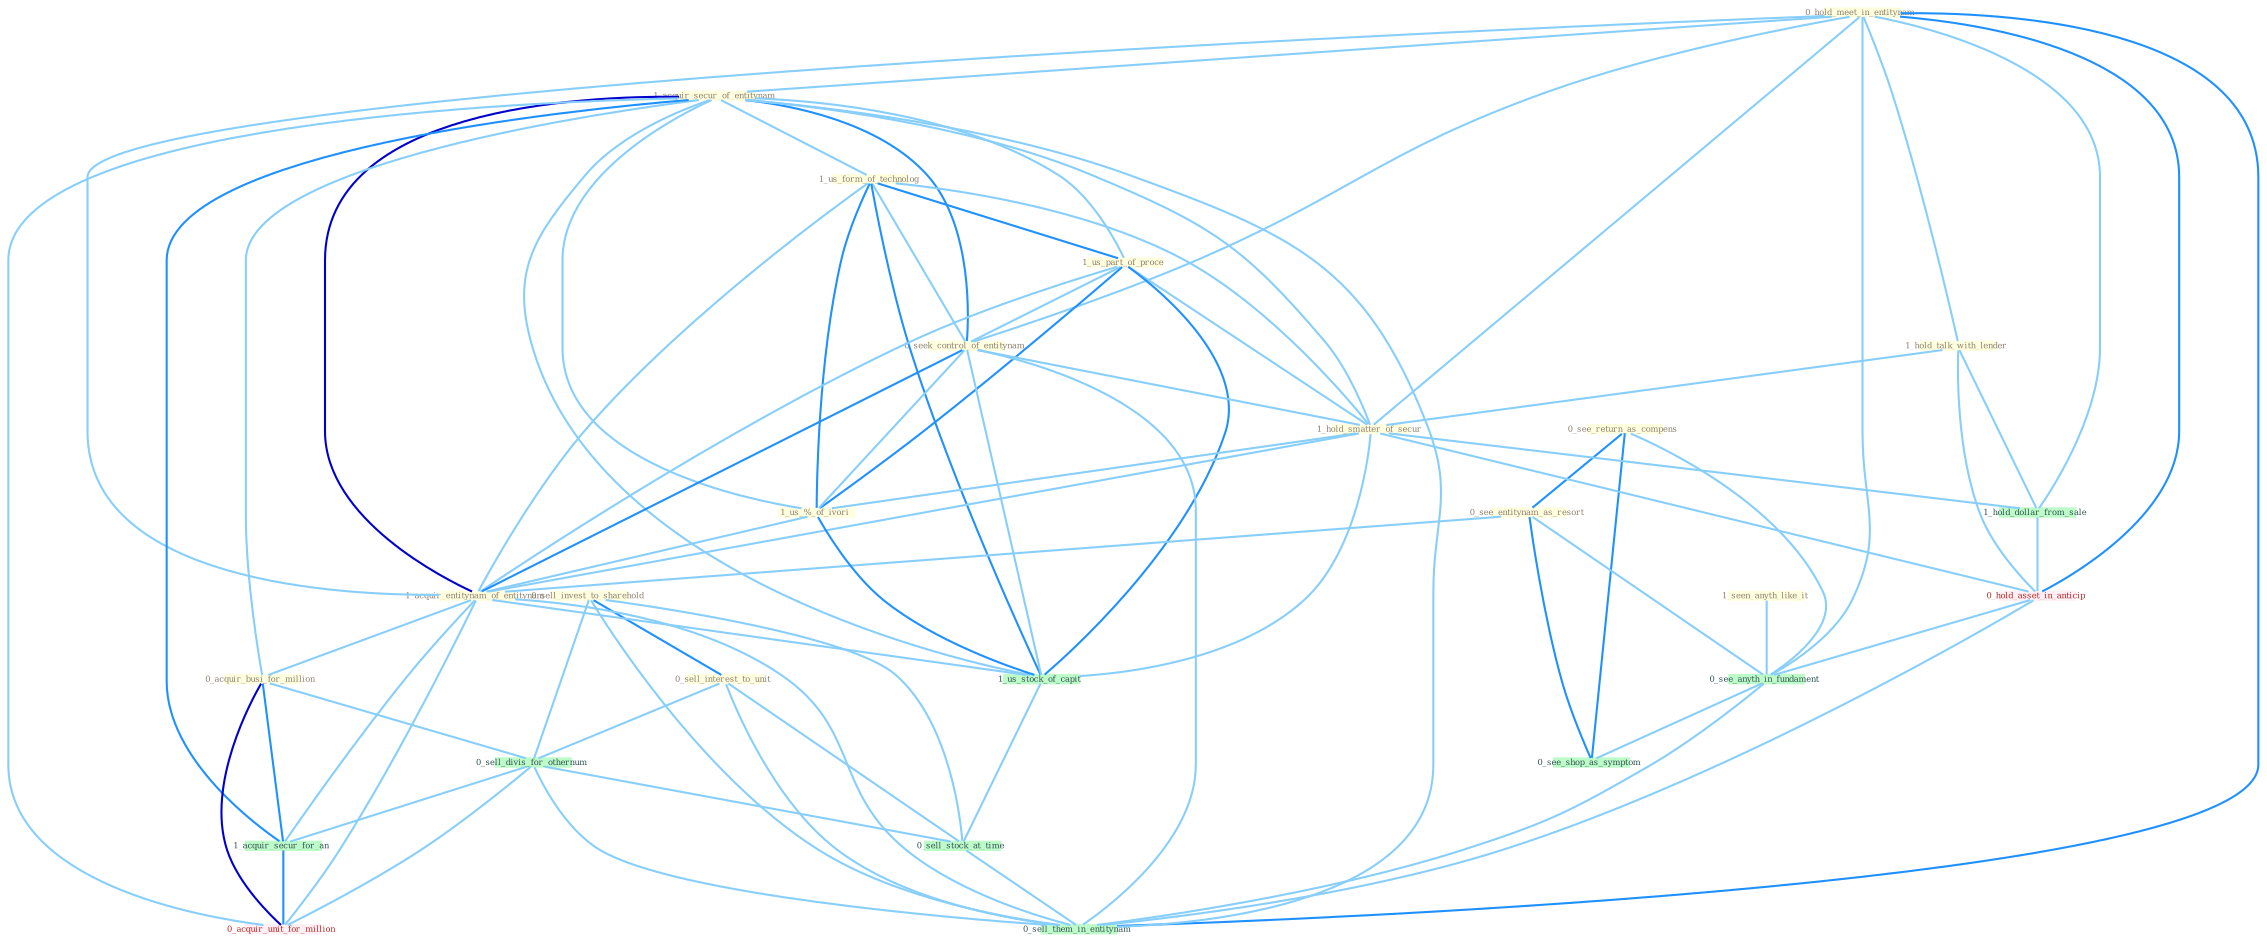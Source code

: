 Graph G{ 
    node
    [shape=polygon,style=filled,width=.5,height=.06,color="#BDFCC9",fixedsize=true,fontsize=4,
    fontcolor="#2f4f4f"];
    {node
    [color="#ffffe0", fontcolor="#8b7d6b"] "0_hold_meet_in_entitynam " "1_seen_anyth_like_it " "0_sell_invest_to_sharehold " "1_acquir_secur_of_entitynam " "1_hold_talk_with_lender " "1_us_form_of_technolog " "1_us_part_of_proce " "0_seek_control_of_entitynam " "0_see_return_as_compens " "0_see_entitynam_as_resort " "1_hold_smatter_of_secur " "1_us_%_of_ivori " "1_acquir_entitynam_of_entitynam " "0_sell_interest_to_unit " "0_acquir_busi_for_million "}
{node [color="#fff0f5", fontcolor="#b22222"] "0_hold_asset_in_anticip " "0_acquir_unit_for_million "}
edge [color="#B0E2FF"];

	"0_hold_meet_in_entitynam " -- "1_acquir_secur_of_entitynam " [w="1", color="#87cefa" ];
	"0_hold_meet_in_entitynam " -- "1_hold_talk_with_lender " [w="1", color="#87cefa" ];
	"0_hold_meet_in_entitynam " -- "0_seek_control_of_entitynam " [w="1", color="#87cefa" ];
	"0_hold_meet_in_entitynam " -- "1_hold_smatter_of_secur " [w="1", color="#87cefa" ];
	"0_hold_meet_in_entitynam " -- "1_acquir_entitynam_of_entitynam " [w="1", color="#87cefa" ];
	"0_hold_meet_in_entitynam " -- "1_hold_dollar_from_sale " [w="1", color="#87cefa" ];
	"0_hold_meet_in_entitynam " -- "0_hold_asset_in_anticip " [w="2", color="#1e90ff" , len=0.8];
	"0_hold_meet_in_entitynam " -- "0_see_anyth_in_fundament " [w="1", color="#87cefa" ];
	"0_hold_meet_in_entitynam " -- "0_sell_them_in_entitynam " [w="2", color="#1e90ff" , len=0.8];
	"1_seen_anyth_like_it " -- "0_see_anyth_in_fundament " [w="1", color="#87cefa" ];
	"0_sell_invest_to_sharehold " -- "0_sell_interest_to_unit " [w="2", color="#1e90ff" , len=0.8];
	"0_sell_invest_to_sharehold " -- "0_sell_divis_for_othernum " [w="1", color="#87cefa" ];
	"0_sell_invest_to_sharehold " -- "0_sell_stock_at_time " [w="1", color="#87cefa" ];
	"0_sell_invest_to_sharehold " -- "0_sell_them_in_entitynam " [w="1", color="#87cefa" ];
	"1_acquir_secur_of_entitynam " -- "1_us_form_of_technolog " [w="1", color="#87cefa" ];
	"1_acquir_secur_of_entitynam " -- "1_us_part_of_proce " [w="1", color="#87cefa" ];
	"1_acquir_secur_of_entitynam " -- "0_seek_control_of_entitynam " [w="2", color="#1e90ff" , len=0.8];
	"1_acquir_secur_of_entitynam " -- "1_hold_smatter_of_secur " [w="1", color="#87cefa" ];
	"1_acquir_secur_of_entitynam " -- "1_us_%_of_ivori " [w="1", color="#87cefa" ];
	"1_acquir_secur_of_entitynam " -- "1_acquir_entitynam_of_entitynam " [w="3", color="#0000cd" , len=0.6];
	"1_acquir_secur_of_entitynam " -- "0_acquir_busi_for_million " [w="1", color="#87cefa" ];
	"1_acquir_secur_of_entitynam " -- "1_acquir_secur_for_an " [w="2", color="#1e90ff" , len=0.8];
	"1_acquir_secur_of_entitynam " -- "1_us_stock_of_capit " [w="1", color="#87cefa" ];
	"1_acquir_secur_of_entitynam " -- "0_acquir_unit_for_million " [w="1", color="#87cefa" ];
	"1_acquir_secur_of_entitynam " -- "0_sell_them_in_entitynam " [w="1", color="#87cefa" ];
	"1_hold_talk_with_lender " -- "1_hold_smatter_of_secur " [w="1", color="#87cefa" ];
	"1_hold_talk_with_lender " -- "1_hold_dollar_from_sale " [w="1", color="#87cefa" ];
	"1_hold_talk_with_lender " -- "0_hold_asset_in_anticip " [w="1", color="#87cefa" ];
	"1_us_form_of_technolog " -- "1_us_part_of_proce " [w="2", color="#1e90ff" , len=0.8];
	"1_us_form_of_technolog " -- "0_seek_control_of_entitynam " [w="1", color="#87cefa" ];
	"1_us_form_of_technolog " -- "1_hold_smatter_of_secur " [w="1", color="#87cefa" ];
	"1_us_form_of_technolog " -- "1_us_%_of_ivori " [w="2", color="#1e90ff" , len=0.8];
	"1_us_form_of_technolog " -- "1_acquir_entitynam_of_entitynam " [w="1", color="#87cefa" ];
	"1_us_form_of_technolog " -- "1_us_stock_of_capit " [w="2", color="#1e90ff" , len=0.8];
	"1_us_part_of_proce " -- "0_seek_control_of_entitynam " [w="1", color="#87cefa" ];
	"1_us_part_of_proce " -- "1_hold_smatter_of_secur " [w="1", color="#87cefa" ];
	"1_us_part_of_proce " -- "1_us_%_of_ivori " [w="2", color="#1e90ff" , len=0.8];
	"1_us_part_of_proce " -- "1_acquir_entitynam_of_entitynam " [w="1", color="#87cefa" ];
	"1_us_part_of_proce " -- "1_us_stock_of_capit " [w="2", color="#1e90ff" , len=0.8];
	"0_seek_control_of_entitynam " -- "1_hold_smatter_of_secur " [w="1", color="#87cefa" ];
	"0_seek_control_of_entitynam " -- "1_us_%_of_ivori " [w="1", color="#87cefa" ];
	"0_seek_control_of_entitynam " -- "1_acquir_entitynam_of_entitynam " [w="2", color="#1e90ff" , len=0.8];
	"0_seek_control_of_entitynam " -- "1_us_stock_of_capit " [w="1", color="#87cefa" ];
	"0_seek_control_of_entitynam " -- "0_sell_them_in_entitynam " [w="1", color="#87cefa" ];
	"0_see_return_as_compens " -- "0_see_entitynam_as_resort " [w="2", color="#1e90ff" , len=0.8];
	"0_see_return_as_compens " -- "0_see_anyth_in_fundament " [w="1", color="#87cefa" ];
	"0_see_return_as_compens " -- "0_see_shop_as_symptom " [w="2", color="#1e90ff" , len=0.8];
	"0_see_entitynam_as_resort " -- "1_acquir_entitynam_of_entitynam " [w="1", color="#87cefa" ];
	"0_see_entitynam_as_resort " -- "0_see_anyth_in_fundament " [w="1", color="#87cefa" ];
	"0_see_entitynam_as_resort " -- "0_see_shop_as_symptom " [w="2", color="#1e90ff" , len=0.8];
	"1_hold_smatter_of_secur " -- "1_us_%_of_ivori " [w="1", color="#87cefa" ];
	"1_hold_smatter_of_secur " -- "1_acquir_entitynam_of_entitynam " [w="1", color="#87cefa" ];
	"1_hold_smatter_of_secur " -- "1_us_stock_of_capit " [w="1", color="#87cefa" ];
	"1_hold_smatter_of_secur " -- "1_hold_dollar_from_sale " [w="1", color="#87cefa" ];
	"1_hold_smatter_of_secur " -- "0_hold_asset_in_anticip " [w="1", color="#87cefa" ];
	"1_us_%_of_ivori " -- "1_acquir_entitynam_of_entitynam " [w="1", color="#87cefa" ];
	"1_us_%_of_ivori " -- "1_us_stock_of_capit " [w="2", color="#1e90ff" , len=0.8];
	"1_acquir_entitynam_of_entitynam " -- "0_acquir_busi_for_million " [w="1", color="#87cefa" ];
	"1_acquir_entitynam_of_entitynam " -- "1_acquir_secur_for_an " [w="1", color="#87cefa" ];
	"1_acquir_entitynam_of_entitynam " -- "1_us_stock_of_capit " [w="1", color="#87cefa" ];
	"1_acquir_entitynam_of_entitynam " -- "0_acquir_unit_for_million " [w="1", color="#87cefa" ];
	"1_acquir_entitynam_of_entitynam " -- "0_sell_them_in_entitynam " [w="1", color="#87cefa" ];
	"0_sell_interest_to_unit " -- "0_sell_divis_for_othernum " [w="1", color="#87cefa" ];
	"0_sell_interest_to_unit " -- "0_sell_stock_at_time " [w="1", color="#87cefa" ];
	"0_sell_interest_to_unit " -- "0_sell_them_in_entitynam " [w="1", color="#87cefa" ];
	"0_acquir_busi_for_million " -- "0_sell_divis_for_othernum " [w="1", color="#87cefa" ];
	"0_acquir_busi_for_million " -- "1_acquir_secur_for_an " [w="2", color="#1e90ff" , len=0.8];
	"0_acquir_busi_for_million " -- "0_acquir_unit_for_million " [w="3", color="#0000cd" , len=0.6];
	"0_sell_divis_for_othernum " -- "1_acquir_secur_for_an " [w="1", color="#87cefa" ];
	"0_sell_divis_for_othernum " -- "0_sell_stock_at_time " [w="1", color="#87cefa" ];
	"0_sell_divis_for_othernum " -- "0_acquir_unit_for_million " [w="1", color="#87cefa" ];
	"0_sell_divis_for_othernum " -- "0_sell_them_in_entitynam " [w="1", color="#87cefa" ];
	"1_acquir_secur_for_an " -- "0_acquir_unit_for_million " [w="2", color="#1e90ff" , len=0.8];
	"1_us_stock_of_capit " -- "0_sell_stock_at_time " [w="1", color="#87cefa" ];
	"1_hold_dollar_from_sale " -- "0_hold_asset_in_anticip " [w="1", color="#87cefa" ];
	"0_hold_asset_in_anticip " -- "0_see_anyth_in_fundament " [w="1", color="#87cefa" ];
	"0_hold_asset_in_anticip " -- "0_sell_them_in_entitynam " [w="1", color="#87cefa" ];
	"0_sell_stock_at_time " -- "0_sell_them_in_entitynam " [w="1", color="#87cefa" ];
	"0_see_anyth_in_fundament " -- "0_see_shop_as_symptom " [w="1", color="#87cefa" ];
	"0_see_anyth_in_fundament " -- "0_sell_them_in_entitynam " [w="1", color="#87cefa" ];
}